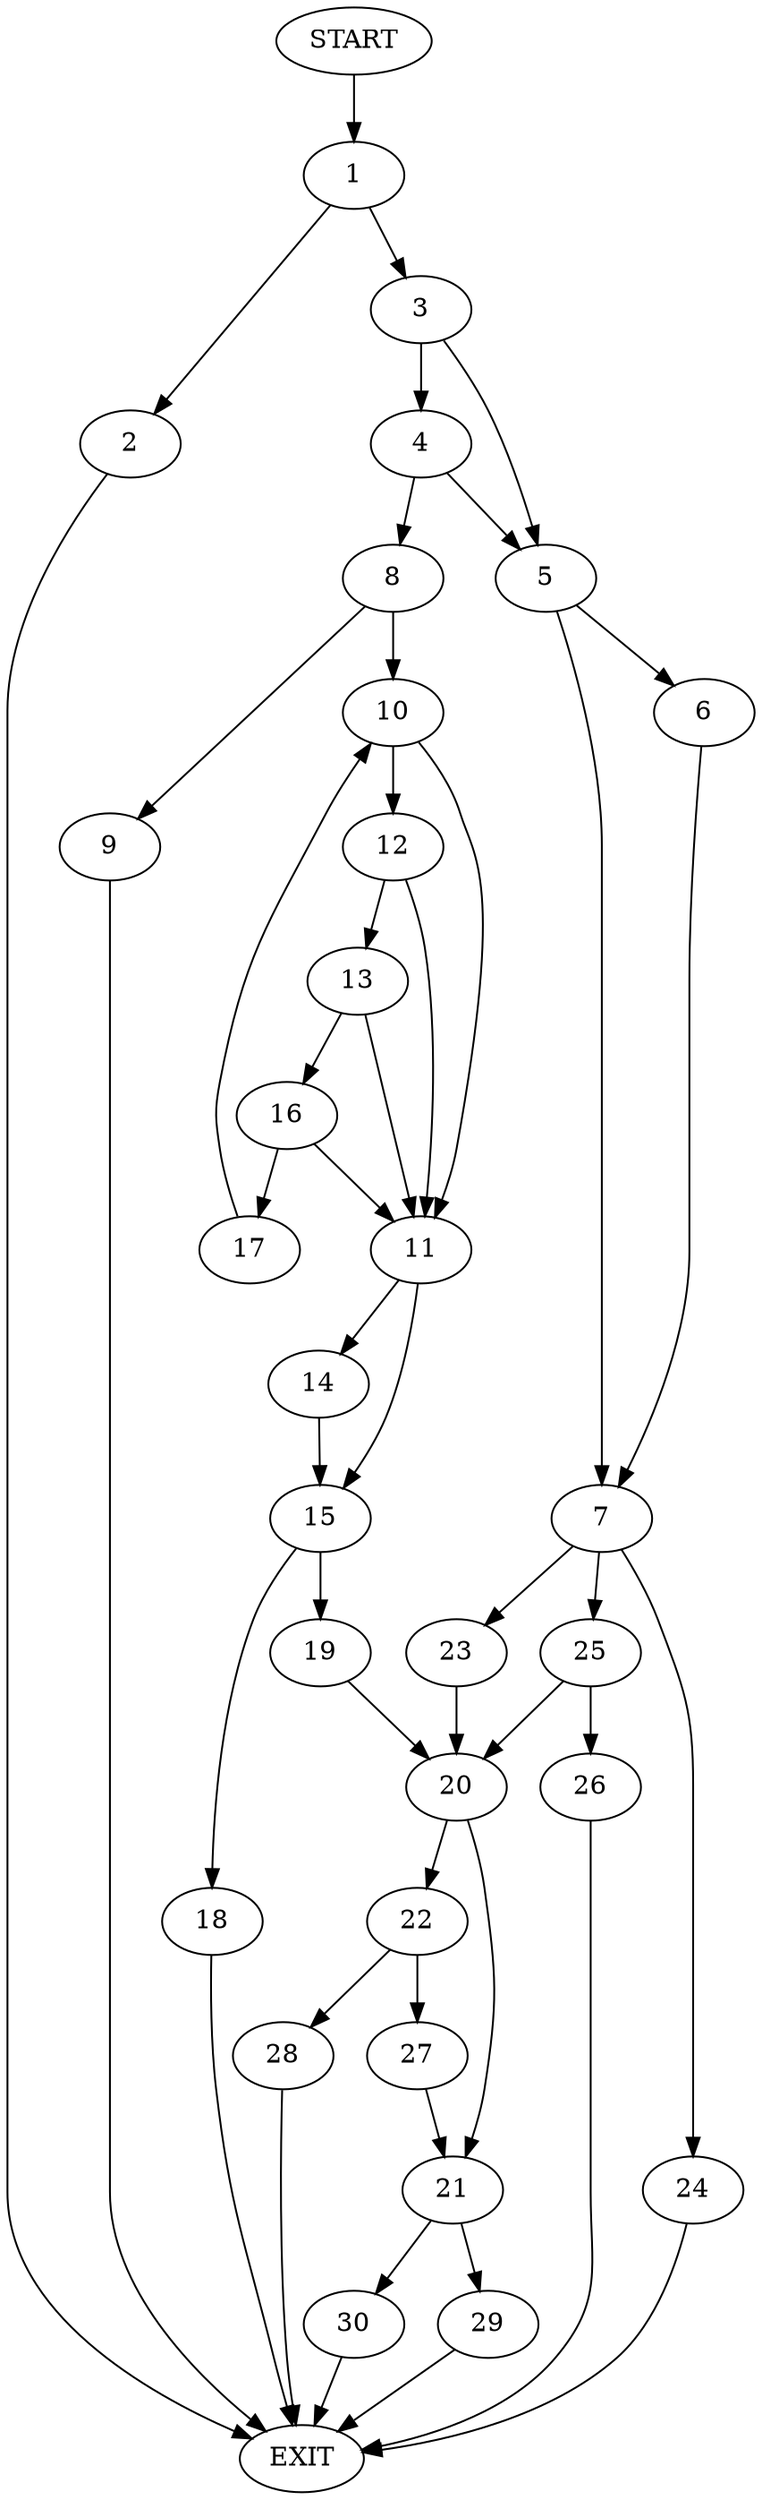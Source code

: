 digraph {
0 [label="START"]
31 [label="EXIT"]
0 -> 1
1 -> 2
1 -> 3
2 -> 31
3 -> 4
3 -> 5
5 -> 6
5 -> 7
4 -> 8
4 -> 5
8 -> 9
8 -> 10
9 -> 31
10 -> 11
10 -> 12
12 -> 13
12 -> 11
11 -> 14
11 -> 15
13 -> 11
13 -> 16
16 -> 11
16 -> 17
17 -> 10
15 -> 18
15 -> 19
14 -> 15
18 -> 31
19 -> 20
20 -> 21
20 -> 22
6 -> 7
7 -> 23
7 -> 24
7 -> 25
24 -> 31
25 -> 20
25 -> 26
23 -> 20
26 -> 31
22 -> 27
22 -> 28
21 -> 29
21 -> 30
27 -> 21
28 -> 31
29 -> 31
30 -> 31
}
